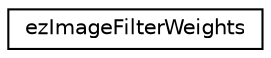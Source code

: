 digraph "Graphical Class Hierarchy"
{
 // LATEX_PDF_SIZE
  edge [fontname="Helvetica",fontsize="10",labelfontname="Helvetica",labelfontsize="10"];
  node [fontname="Helvetica",fontsize="10",shape=record];
  rankdir="LR";
  Node0 [label="ezImageFilterWeights",height=0.2,width=0.4,color="black", fillcolor="white", style="filled",URL="$db/df6/classez_image_filter_weights.htm",tooltip="Pre-computes the required filter weights for rescaling a sequence of image samples."];
}
